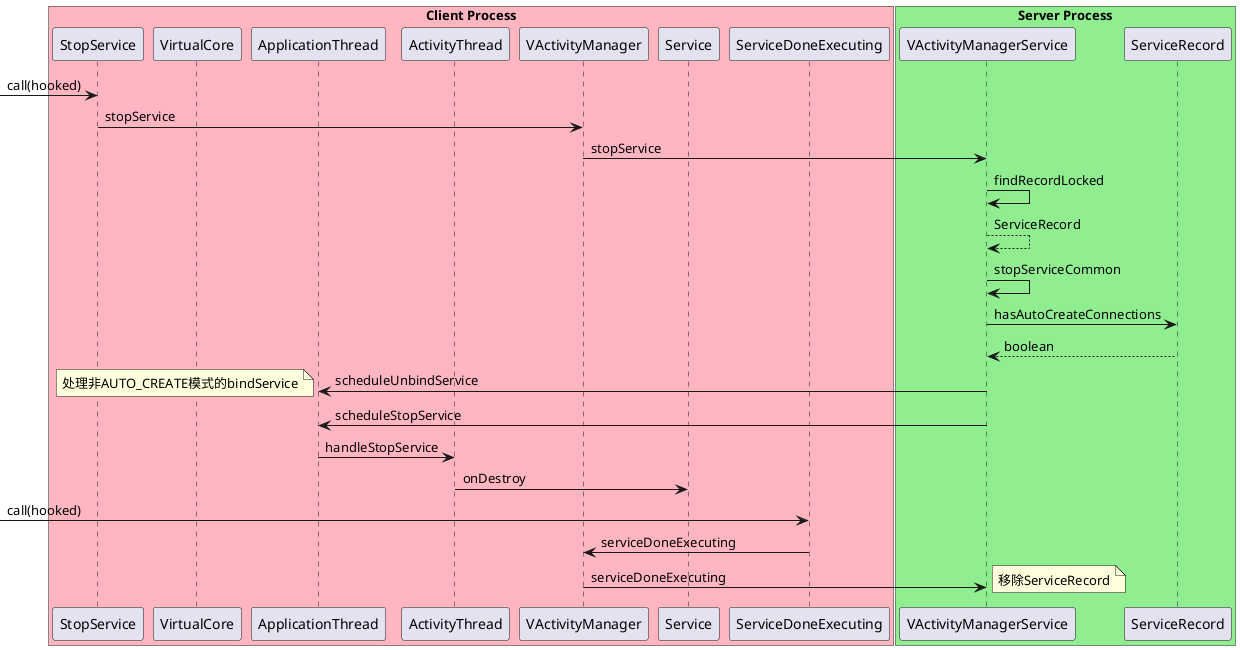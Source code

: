 @startuml
box "Client Process" #LightPink
participant StopService
participant VirtualCore
participant ApplicationThread
participant ActivityThread
participant VActivityManager
participant Service
participant ServiceDoneExecuting
end box

box "Server Process" #LightGreen
participant VActivityManagerService
participant ServiceRecord
end box

-> StopService: call(hooked)
StopService -> VActivityManager: stopService
VActivityManager -> VActivityManagerService : stopService
VActivityManagerService -> VActivityManagerService: findRecordLocked
VActivityManagerService --> VActivityManagerService: ServiceRecord
VActivityManagerService -> VActivityManagerService: stopServiceCommon
VActivityManagerService -> ServiceRecord: hasAutoCreateConnections
ServiceRecord --> VActivityManagerService: boolean
VActivityManagerService -> ApplicationThread: scheduleUnbindService
note left
处理非AUTO_CREATE模式的bindService
end note
VActivityManagerService -> ApplicationThread: scheduleStopService
ApplicationThread -> ActivityThread: handleStopService
ActivityThread -> Service: onDestroy
-> ServiceDoneExecuting: call(hooked)
ServiceDoneExecuting -> VActivityManager: serviceDoneExecuting
VActivityManager -> VActivityManagerService: serviceDoneExecuting
note right
移除ServiceRecord
end note
@enduml